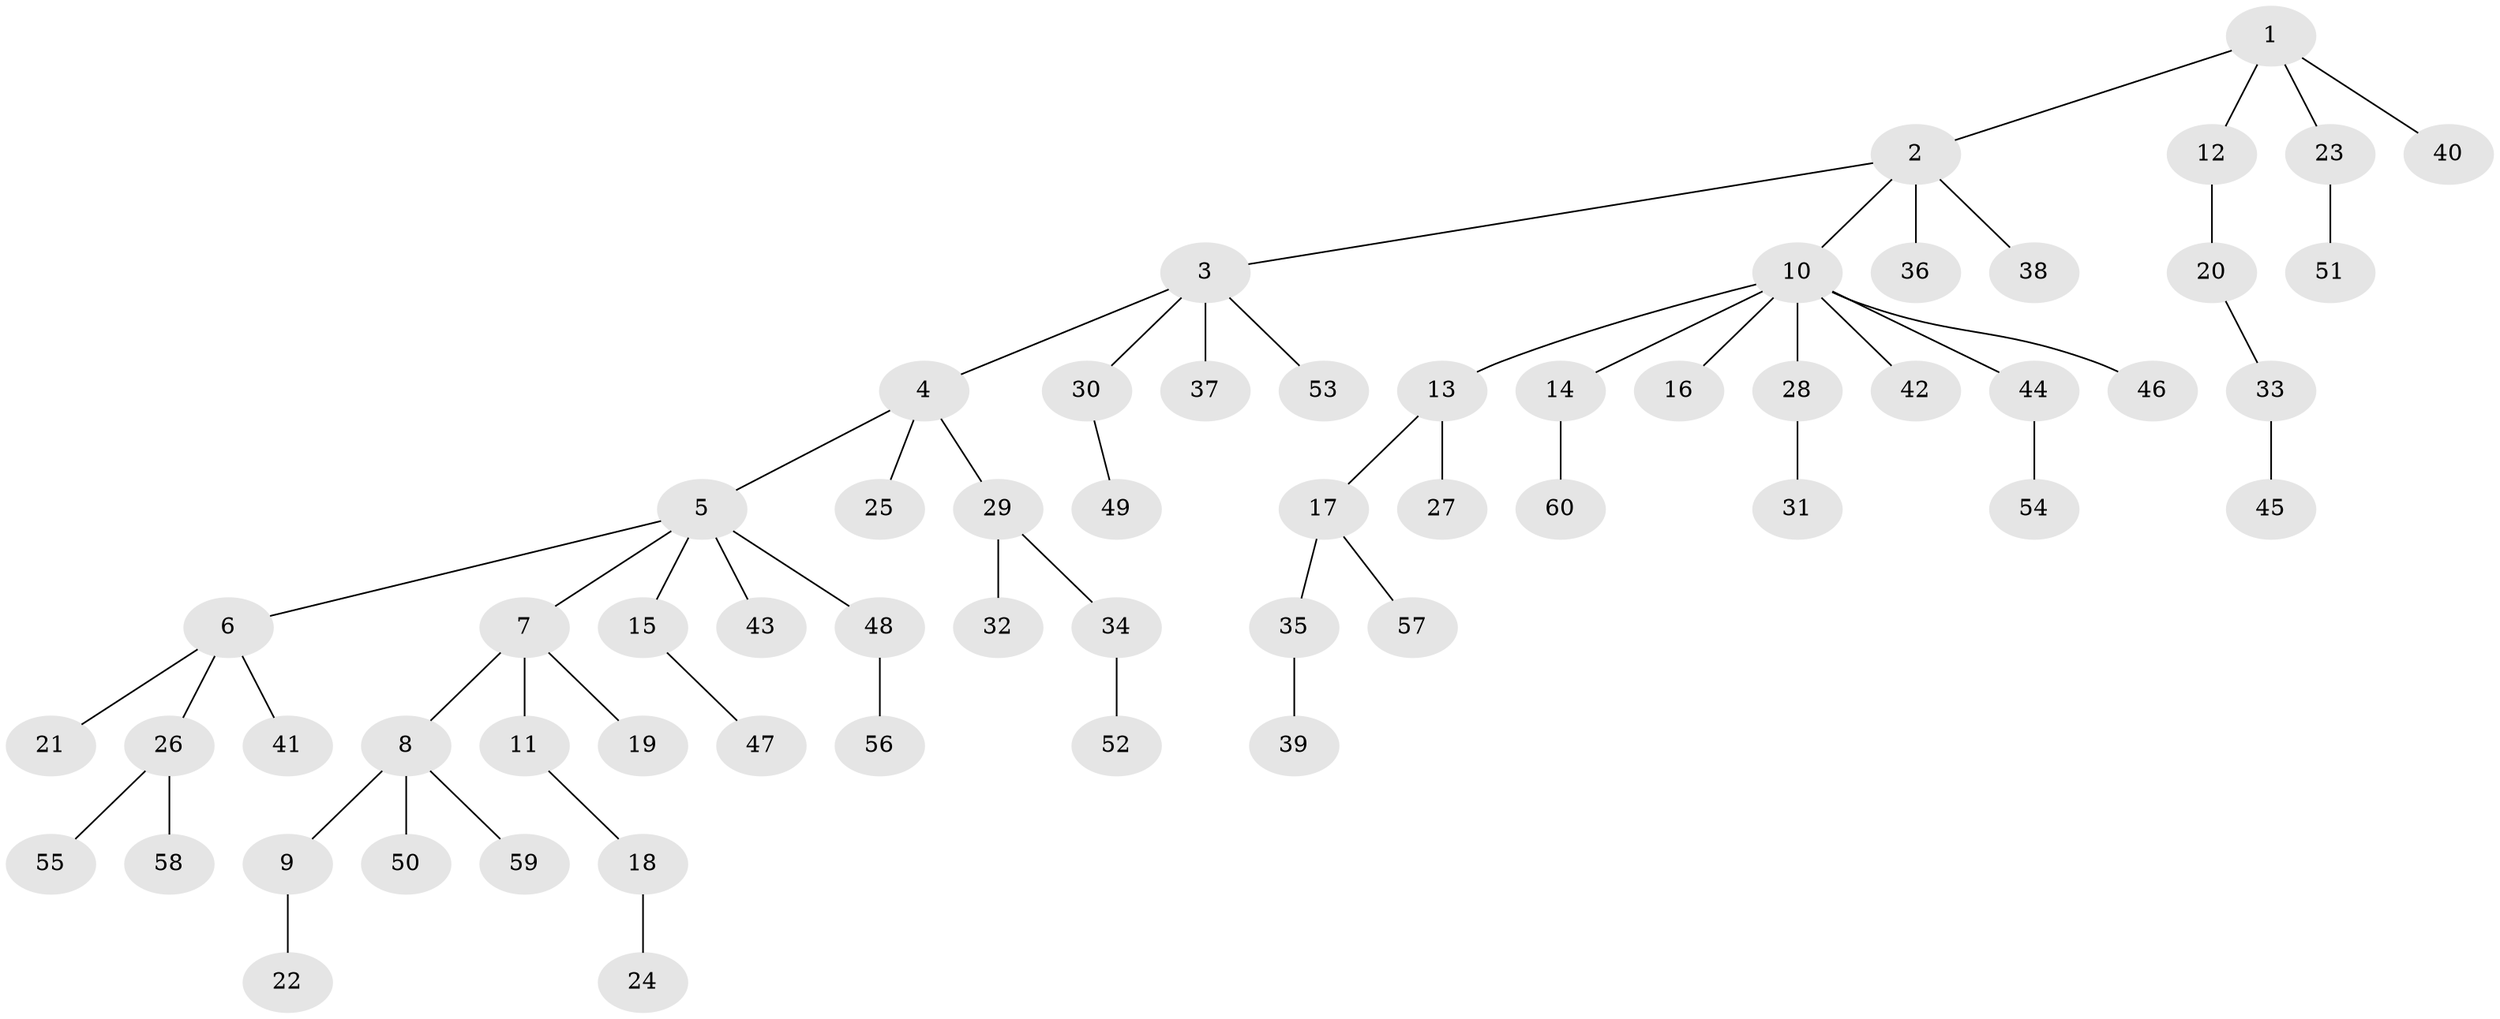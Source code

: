 // coarse degree distribution, {3: 0.21052631578947367, 1: 0.47368421052631576, 2: 0.2631578947368421, 5: 0.05263157894736842}
// Generated by graph-tools (version 1.1) at 2025/37/03/04/25 23:37:17]
// undirected, 60 vertices, 59 edges
graph export_dot {
  node [color=gray90,style=filled];
  1;
  2;
  3;
  4;
  5;
  6;
  7;
  8;
  9;
  10;
  11;
  12;
  13;
  14;
  15;
  16;
  17;
  18;
  19;
  20;
  21;
  22;
  23;
  24;
  25;
  26;
  27;
  28;
  29;
  30;
  31;
  32;
  33;
  34;
  35;
  36;
  37;
  38;
  39;
  40;
  41;
  42;
  43;
  44;
  45;
  46;
  47;
  48;
  49;
  50;
  51;
  52;
  53;
  54;
  55;
  56;
  57;
  58;
  59;
  60;
  1 -- 2;
  1 -- 12;
  1 -- 23;
  1 -- 40;
  2 -- 3;
  2 -- 10;
  2 -- 36;
  2 -- 38;
  3 -- 4;
  3 -- 30;
  3 -- 37;
  3 -- 53;
  4 -- 5;
  4 -- 25;
  4 -- 29;
  5 -- 6;
  5 -- 7;
  5 -- 15;
  5 -- 43;
  5 -- 48;
  6 -- 21;
  6 -- 26;
  6 -- 41;
  7 -- 8;
  7 -- 11;
  7 -- 19;
  8 -- 9;
  8 -- 50;
  8 -- 59;
  9 -- 22;
  10 -- 13;
  10 -- 14;
  10 -- 16;
  10 -- 28;
  10 -- 42;
  10 -- 44;
  10 -- 46;
  11 -- 18;
  12 -- 20;
  13 -- 17;
  13 -- 27;
  14 -- 60;
  15 -- 47;
  17 -- 35;
  17 -- 57;
  18 -- 24;
  20 -- 33;
  23 -- 51;
  26 -- 55;
  26 -- 58;
  28 -- 31;
  29 -- 32;
  29 -- 34;
  30 -- 49;
  33 -- 45;
  34 -- 52;
  35 -- 39;
  44 -- 54;
  48 -- 56;
}

